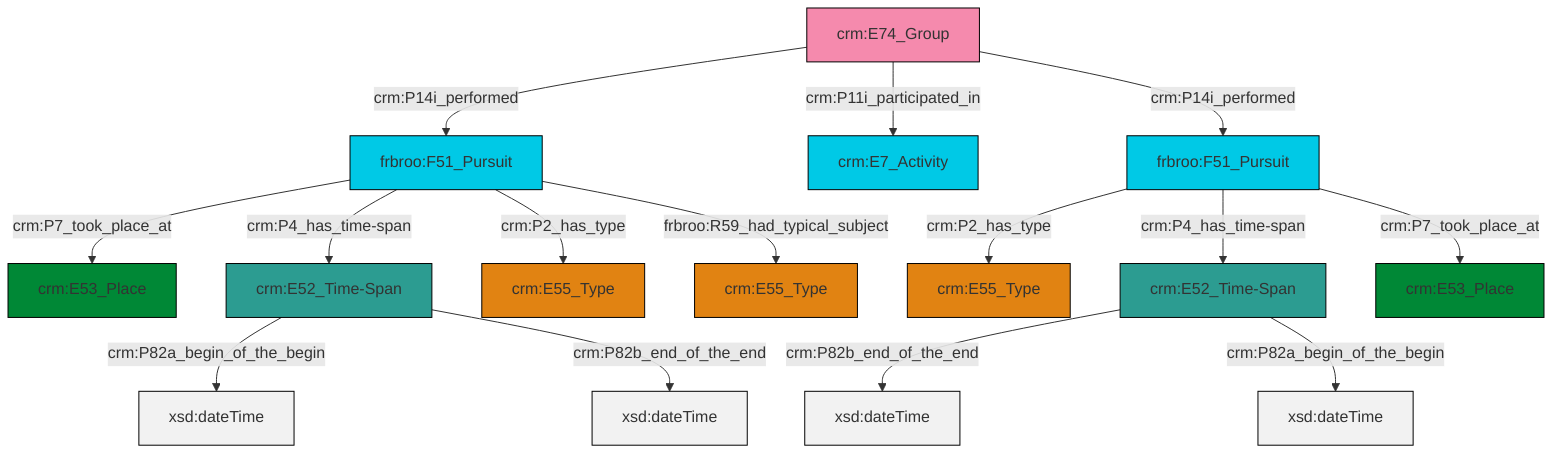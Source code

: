 graph TD
classDef Literal fill:#f2f2f2,stroke:#000000;
classDef CRM_Entity fill:#FFFFFF,stroke:#000000;
classDef Temporal_Entity fill:#00C9E6, stroke:#000000;
classDef Type fill:#E18312, stroke:#000000;
classDef Time-Span fill:#2C9C91, stroke:#000000;
classDef Appellation fill:#FFEB7F, stroke:#000000;
classDef Place fill:#008836, stroke:#000000;
classDef Persistent_Item fill:#B266B2, stroke:#000000;
classDef Conceptual_Object fill:#FFD700, stroke:#000000;
classDef Physical_Thing fill:#D2B48C, stroke:#000000;
classDef Actor fill:#f58aad, stroke:#000000;
classDef PC_Classes fill:#4ce600, stroke:#000000;
classDef Multi fill:#cccccc,stroke:#000000;

0["crm:E52_Time-Span"]:::Time-Span -->|crm:P82a_begin_of_the_begin| 1[xsd:dateTime]:::Literal
6["frbroo:F51_Pursuit"]:::Temporal_Entity -->|crm:P2_has_type| 7["crm:E55_Type"]:::Type
8["crm:E74_Group"]:::Actor -->|crm:P14i_performed| 9["frbroo:F51_Pursuit"]:::Temporal_Entity
6["frbroo:F51_Pursuit"]:::Temporal_Entity -->|crm:P4_has_time-span| 11["crm:E52_Time-Span"]:::Time-Span
0["crm:E52_Time-Span"]:::Time-Span -->|crm:P82b_end_of_the_end| 12[xsd:dateTime]:::Literal
8["crm:E74_Group"]:::Actor -->|crm:P11i_participated_in| 2["crm:E7_Activity"]:::Temporal_Entity
9["frbroo:F51_Pursuit"]:::Temporal_Entity -->|crm:P7_took_place_at| 13["crm:E53_Place"]:::Place
11["crm:E52_Time-Span"]:::Time-Span -->|crm:P82b_end_of_the_end| 15[xsd:dateTime]:::Literal
9["frbroo:F51_Pursuit"]:::Temporal_Entity -->|crm:P4_has_time-span| 0["crm:E52_Time-Span"]:::Time-Span
9["frbroo:F51_Pursuit"]:::Temporal_Entity -->|crm:P2_has_type| 4["crm:E55_Type"]:::Type
8["crm:E74_Group"]:::Actor -->|crm:P14i_performed| 6["frbroo:F51_Pursuit"]:::Temporal_Entity
6["frbroo:F51_Pursuit"]:::Temporal_Entity -->|crm:P7_took_place_at| 19["crm:E53_Place"]:::Place
11["crm:E52_Time-Span"]:::Time-Span -->|crm:P82a_begin_of_the_begin| 25[xsd:dateTime]:::Literal
9["frbroo:F51_Pursuit"]:::Temporal_Entity -->|frbroo:R59_had_typical_subject| 22["crm:E55_Type"]:::Type